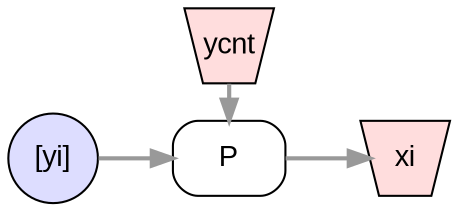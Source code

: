 digraph d {
	node [fontname = "Arial"];
	edge [fontname = "Arial", fontsize=11,color="#999999", penwidth=2, weight=1];

	rankdir=LR
	subgraph list {
		node [shape=circle, style=filled, fillcolor="#DDDDFF", fixedsize=true, width=0.6]
		yi[label="[yi]"]
		}
	subgraph nest {
		node [shape=invtrapezium, style=filled, fillcolor="#FFDDDD", fixedsize=true, width=0.6]
		xi 
		ylbl[label=ycnt]
		}
	subgraph others {
		node [shape=circle, style=filled, fillcolor="#DDDDDD", fixedsize=true, width=0.6]
	}				
	subgraph process {
		node [shape=box, style=rounded]
		P
	}
	{rank=same; ylbl P}
ylbl->P		       
yi->P
P->xi

}